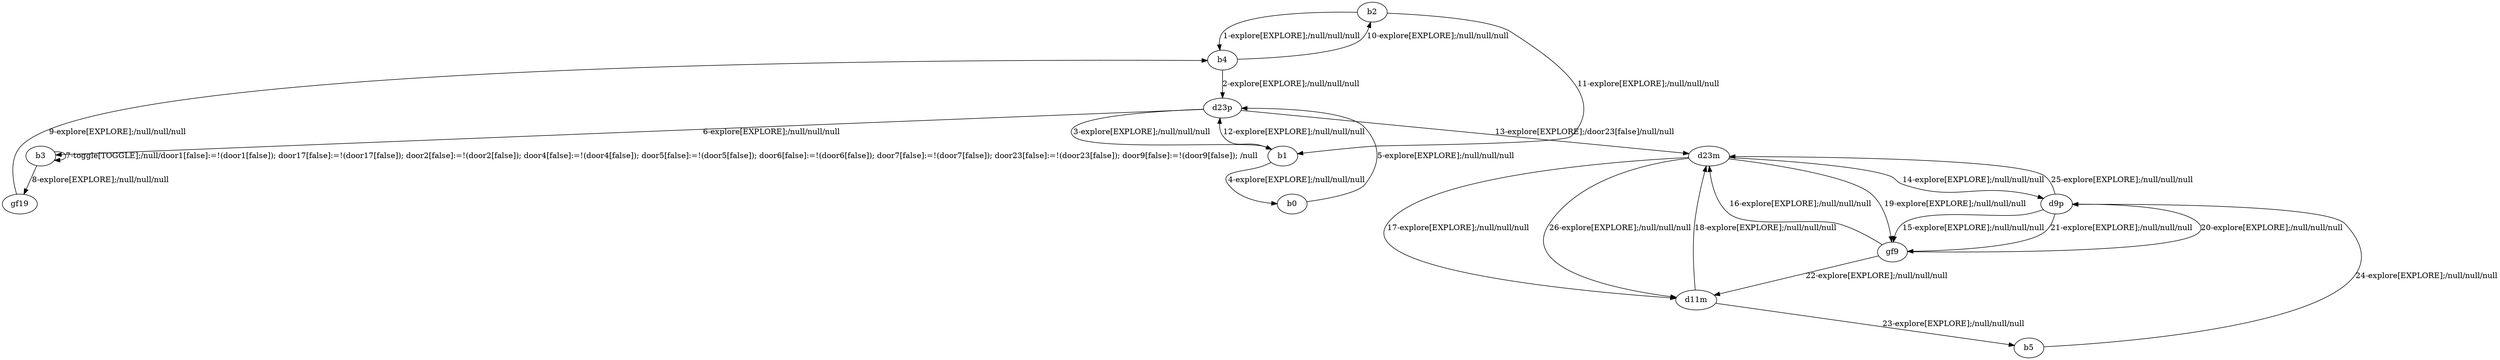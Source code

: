 # Total number of goals covered by this test: 1
# d9p --> gf9

digraph g {
"b2" -> "b4" [label = "1-explore[EXPLORE];/null/null/null"];
"b4" -> "d23p" [label = "2-explore[EXPLORE];/null/null/null"];
"d23p" -> "b1" [label = "3-explore[EXPLORE];/null/null/null"];
"b1" -> "b0" [label = "4-explore[EXPLORE];/null/null/null"];
"b0" -> "d23p" [label = "5-explore[EXPLORE];/null/null/null"];
"d23p" -> "b3" [label = "6-explore[EXPLORE];/null/null/null"];
"b3" -> "b3" [label = "7-toggle[TOGGLE];/null/door1[false]:=!(door1[false]); door17[false]:=!(door17[false]); door2[false]:=!(door2[false]); door4[false]:=!(door4[false]); door5[false]:=!(door5[false]); door6[false]:=!(door6[false]); door7[false]:=!(door7[false]); door23[false]:=!(door23[false]); door9[false]:=!(door9[false]); /null"];
"b3" -> "gf19" [label = "8-explore[EXPLORE];/null/null/null"];
"gf19" -> "b4" [label = "9-explore[EXPLORE];/null/null/null"];
"b4" -> "b2" [label = "10-explore[EXPLORE];/null/null/null"];
"b2" -> "b1" [label = "11-explore[EXPLORE];/null/null/null"];
"b1" -> "d23p" [label = "12-explore[EXPLORE];/null/null/null"];
"d23p" -> "d23m" [label = "13-explore[EXPLORE];/door23[false]/null/null"];
"d23m" -> "d9p" [label = "14-explore[EXPLORE];/null/null/null"];
"d9p" -> "gf9" [label = "15-explore[EXPLORE];/null/null/null"];
"gf9" -> "d23m" [label = "16-explore[EXPLORE];/null/null/null"];
"d23m" -> "d11m" [label = "17-explore[EXPLORE];/null/null/null"];
"d11m" -> "d23m" [label = "18-explore[EXPLORE];/null/null/null"];
"d23m" -> "gf9" [label = "19-explore[EXPLORE];/null/null/null"];
"gf9" -> "d9p" [label = "20-explore[EXPLORE];/null/null/null"];
"d9p" -> "gf9" [label = "21-explore[EXPLORE];/null/null/null"];
"gf9" -> "d11m" [label = "22-explore[EXPLORE];/null/null/null"];
"d11m" -> "b5" [label = "23-explore[EXPLORE];/null/null/null"];
"b5" -> "d9p" [label = "24-explore[EXPLORE];/null/null/null"];
"d9p" -> "d23m" [label = "25-explore[EXPLORE];/null/null/null"];
"d23m" -> "d11m" [label = "26-explore[EXPLORE];/null/null/null"];
}